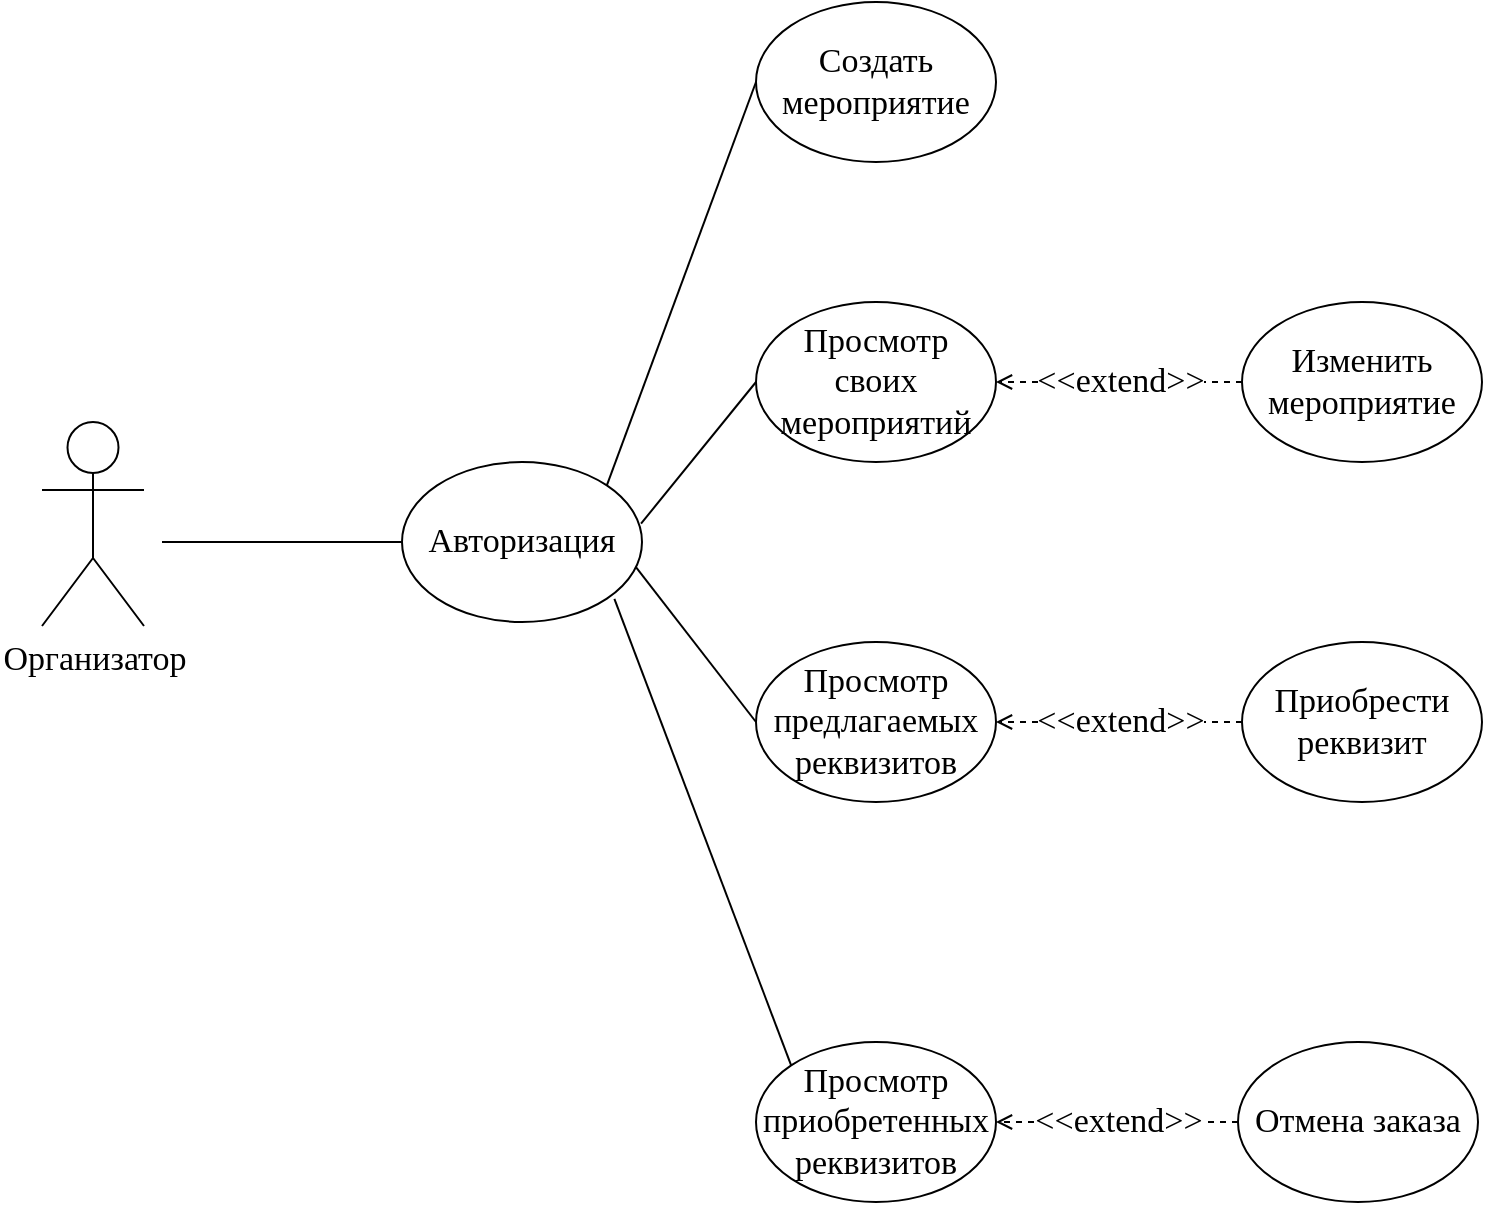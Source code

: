 <mxfile version="18.0.1" type="device"><diagram id="DhA1WRztJYwFJPUeFuZ9" name="Страница 1"><mxGraphModel dx="2714" dy="1180" grid="1" gridSize="10" guides="1" tooltips="1" connect="1" arrows="1" fold="1" page="1" pageScale="1" pageWidth="827" pageHeight="1169" math="0" shadow="0"><root><mxCell id="0"/><mxCell id="1" parent="0"/><mxCell id="USdwdgIxyOtIsqDWNeRG-20" value="Организатор" style="shape=umlActor;verticalLabelPosition=bottom;verticalAlign=top;html=1;outlineConnect=0;fontFamily=Times New Roman;fontSize=17;" parent="1" vertex="1"><mxGeometry x="-180" y="450" width="51" height="102" as="geometry"/></mxCell><mxCell id="USdwdgIxyOtIsqDWNeRG-21" style="edgeStyle=none;rounded=0;orthogonalLoop=1;jettySize=auto;html=1;exitX=0;exitY=0.5;exitDx=0;exitDy=0;endArrow=none;endFill=0;entryX=1;entryY=0;entryDx=0;entryDy=0;fontFamily=Times New Roman;fontSize=17;" parent="1" source="USdwdgIxyOtIsqDWNeRG-22" target="USdwdgIxyOtIsqDWNeRG-36" edge="1"><mxGeometry relative="1" as="geometry"><mxPoint x="170" y="700" as="targetPoint"/></mxGeometry></mxCell><mxCell id="USdwdgIxyOtIsqDWNeRG-22" value="Создать мероприятие" style="ellipse;whiteSpace=wrap;html=1;fontFamily=Times New Roman;fontSize=17;" parent="1" vertex="1"><mxGeometry x="177" y="240" width="120" height="80" as="geometry"/></mxCell><mxCell id="USdwdgIxyOtIsqDWNeRG-23" style="edgeStyle=none;rounded=0;orthogonalLoop=1;jettySize=auto;html=1;exitX=0;exitY=0.5;exitDx=0;exitDy=0;endArrow=none;endFill=0;entryX=0.996;entryY=0.385;entryDx=0;entryDy=0;entryPerimeter=0;fontFamily=Times New Roman;fontSize=17;" parent="1" source="USdwdgIxyOtIsqDWNeRG-24" target="USdwdgIxyOtIsqDWNeRG-36" edge="1"><mxGeometry relative="1" as="geometry"><mxPoint x="170" y="710" as="targetPoint"/></mxGeometry></mxCell><mxCell id="USdwdgIxyOtIsqDWNeRG-24" value="Просмотр своих мероприятий" style="ellipse;whiteSpace=wrap;html=1;fontFamily=Times New Roman;fontSize=17;" parent="1" vertex="1"><mxGeometry x="177" y="390" width="120" height="80" as="geometry"/></mxCell><mxCell id="USdwdgIxyOtIsqDWNeRG-25" value="&lt;span style=&quot;color: rgb(0, 0, 0); font-size: 17px; font-style: normal; font-weight: 400; letter-spacing: normal; text-align: center; text-indent: 0px; text-transform: none; word-spacing: 0px; background-color: rgb(255, 255, 255); display: inline; float: none;&quot;&gt;&amp;lt;&amp;lt;extend&amp;gt;&amp;gt;&lt;/span&gt;" style="edgeStyle=none;rounded=0;orthogonalLoop=1;jettySize=auto;html=1;exitX=0;exitY=0.5;exitDx=0;exitDy=0;entryX=1;entryY=0.5;entryDx=0;entryDy=0;dashed=1;endArrow=open;endFill=0;fontFamily=Times New Roman;fontSize=17;" parent="1" source="USdwdgIxyOtIsqDWNeRG-26" target="USdwdgIxyOtIsqDWNeRG-24" edge="1"><mxGeometry relative="1" as="geometry"/></mxCell><mxCell id="USdwdgIxyOtIsqDWNeRG-26" value="Изменить мероприятие" style="ellipse;whiteSpace=wrap;html=1;fontFamily=Times New Roman;fontSize=17;" parent="1" vertex="1"><mxGeometry x="420" y="390" width="120" height="80" as="geometry"/></mxCell><mxCell id="USdwdgIxyOtIsqDWNeRG-27" value="Просмотр предлагаемых реквизитов" style="ellipse;whiteSpace=wrap;html=1;fontFamily=Times New Roman;fontSize=17;" parent="1" vertex="1"><mxGeometry x="177" y="560" width="120" height="80" as="geometry"/></mxCell><mxCell id="USdwdgIxyOtIsqDWNeRG-28" style="edgeStyle=none;rounded=0;orthogonalLoop=1;jettySize=auto;html=1;exitX=0;exitY=0.5;exitDx=0;exitDy=0;endArrow=none;endFill=0;entryX=0.974;entryY=0.656;entryDx=0;entryDy=0;entryPerimeter=0;fontFamily=Times New Roman;fontSize=17;" parent="1" source="USdwdgIxyOtIsqDWNeRG-27" target="USdwdgIxyOtIsqDWNeRG-36" edge="1"><mxGeometry relative="1" as="geometry"><mxPoint x="160" y="710" as="targetPoint"/><mxPoint x="330" y="830" as="sourcePoint"/></mxGeometry></mxCell><mxCell id="USdwdgIxyOtIsqDWNeRG-29" value="Приобрести реквизит" style="ellipse;whiteSpace=wrap;html=1;fontFamily=Times New Roman;fontSize=17;" parent="1" vertex="1"><mxGeometry x="420" y="560" width="120" height="80" as="geometry"/></mxCell><mxCell id="USdwdgIxyOtIsqDWNeRG-30" value="&lt;span style=&quot;color: rgb(0, 0, 0); font-size: 17px; font-style: normal; font-weight: 400; letter-spacing: normal; text-align: center; text-indent: 0px; text-transform: none; word-spacing: 0px; background-color: rgb(255, 255, 255); display: inline; float: none;&quot;&gt;&amp;lt;&amp;lt;extend&amp;gt;&amp;gt;&lt;/span&gt;" style="edgeStyle=none;rounded=0;orthogonalLoop=1;jettySize=auto;html=1;exitX=0;exitY=0.5;exitDx=0;exitDy=0;entryX=1;entryY=0.5;entryDx=0;entryDy=0;dashed=1;endArrow=open;endFill=0;fontFamily=Times New Roman;fontSize=17;" parent="1" source="USdwdgIxyOtIsqDWNeRG-29" target="USdwdgIxyOtIsqDWNeRG-27" edge="1"><mxGeometry relative="1" as="geometry"><mxPoint x="770.0" y="900" as="sourcePoint"/><mxPoint x="452.426" y="908.284" as="targetPoint"/></mxGeometry></mxCell><mxCell id="USdwdgIxyOtIsqDWNeRG-31" value="Просмотр приобретенных реквизитов" style="ellipse;whiteSpace=wrap;html=1;fontFamily=Times New Roman;fontSize=17;" parent="1" vertex="1"><mxGeometry x="177" y="760" width="120" height="80" as="geometry"/></mxCell><mxCell id="USdwdgIxyOtIsqDWNeRG-32" style="edgeStyle=none;rounded=0;orthogonalLoop=1;jettySize=auto;html=1;endArrow=none;endFill=0;entryX=0.885;entryY=0.856;entryDx=0;entryDy=0;exitX=0;exitY=0;exitDx=0;exitDy=0;fontFamily=Times New Roman;fontSize=17;entryPerimeter=0;" parent="1" source="USdwdgIxyOtIsqDWNeRG-31" target="USdwdgIxyOtIsqDWNeRG-36" edge="1"><mxGeometry relative="1" as="geometry"><mxPoint x="160" y="710" as="targetPoint"/><mxPoint x="-273" y="880" as="sourcePoint"/></mxGeometry></mxCell><mxCell id="USdwdgIxyOtIsqDWNeRG-33" value="Отмена заказа" style="ellipse;whiteSpace=wrap;html=1;fontFamily=Times New Roman;fontSize=17;" parent="1" vertex="1"><mxGeometry x="418" y="760" width="120" height="80" as="geometry"/></mxCell><mxCell id="USdwdgIxyOtIsqDWNeRG-34" value="&lt;span style=&quot;color: rgb(0, 0, 0); font-size: 17px; font-style: normal; font-weight: 400; letter-spacing: normal; text-align: center; text-indent: 0px; text-transform: none; word-spacing: 0px; background-color: rgb(255, 255, 255); display: inline; float: none;&quot;&gt;&amp;lt;&amp;lt;extend&amp;gt;&amp;gt;&lt;/span&gt;" style="edgeStyle=none;rounded=0;orthogonalLoop=1;jettySize=auto;html=1;exitX=0;exitY=0.5;exitDx=0;exitDy=0;entryX=1;entryY=0.5;entryDx=0;entryDy=0;dashed=1;endArrow=open;endFill=0;fontFamily=Times New Roman;fontSize=17;" parent="1" source="USdwdgIxyOtIsqDWNeRG-33" target="USdwdgIxyOtIsqDWNeRG-31" edge="1"><mxGeometry relative="1" as="geometry"><mxPoint x="780" y="1219.52" as="sourcePoint"/><mxPoint x="460" y="1219.52" as="targetPoint"/><mxPoint as="offset"/></mxGeometry></mxCell><mxCell id="USdwdgIxyOtIsqDWNeRG-35" style="rounded=0;orthogonalLoop=1;jettySize=auto;html=1;exitX=0;exitY=0.5;exitDx=0;exitDy=0;endArrow=none;endFill=0;fontFamily=Times New Roman;fontSize=17;" parent="1" source="USdwdgIxyOtIsqDWNeRG-36" edge="1"><mxGeometry relative="1" as="geometry"><mxPoint x="-120" y="510" as="targetPoint"/></mxGeometry></mxCell><mxCell id="USdwdgIxyOtIsqDWNeRG-36" value="Авторизация" style="ellipse;whiteSpace=wrap;html=1;fontFamily=Times New Roman;fontSize=17;" parent="1" vertex="1"><mxGeometry y="470" width="120" height="80" as="geometry"/></mxCell></root></mxGraphModel></diagram></mxfile>